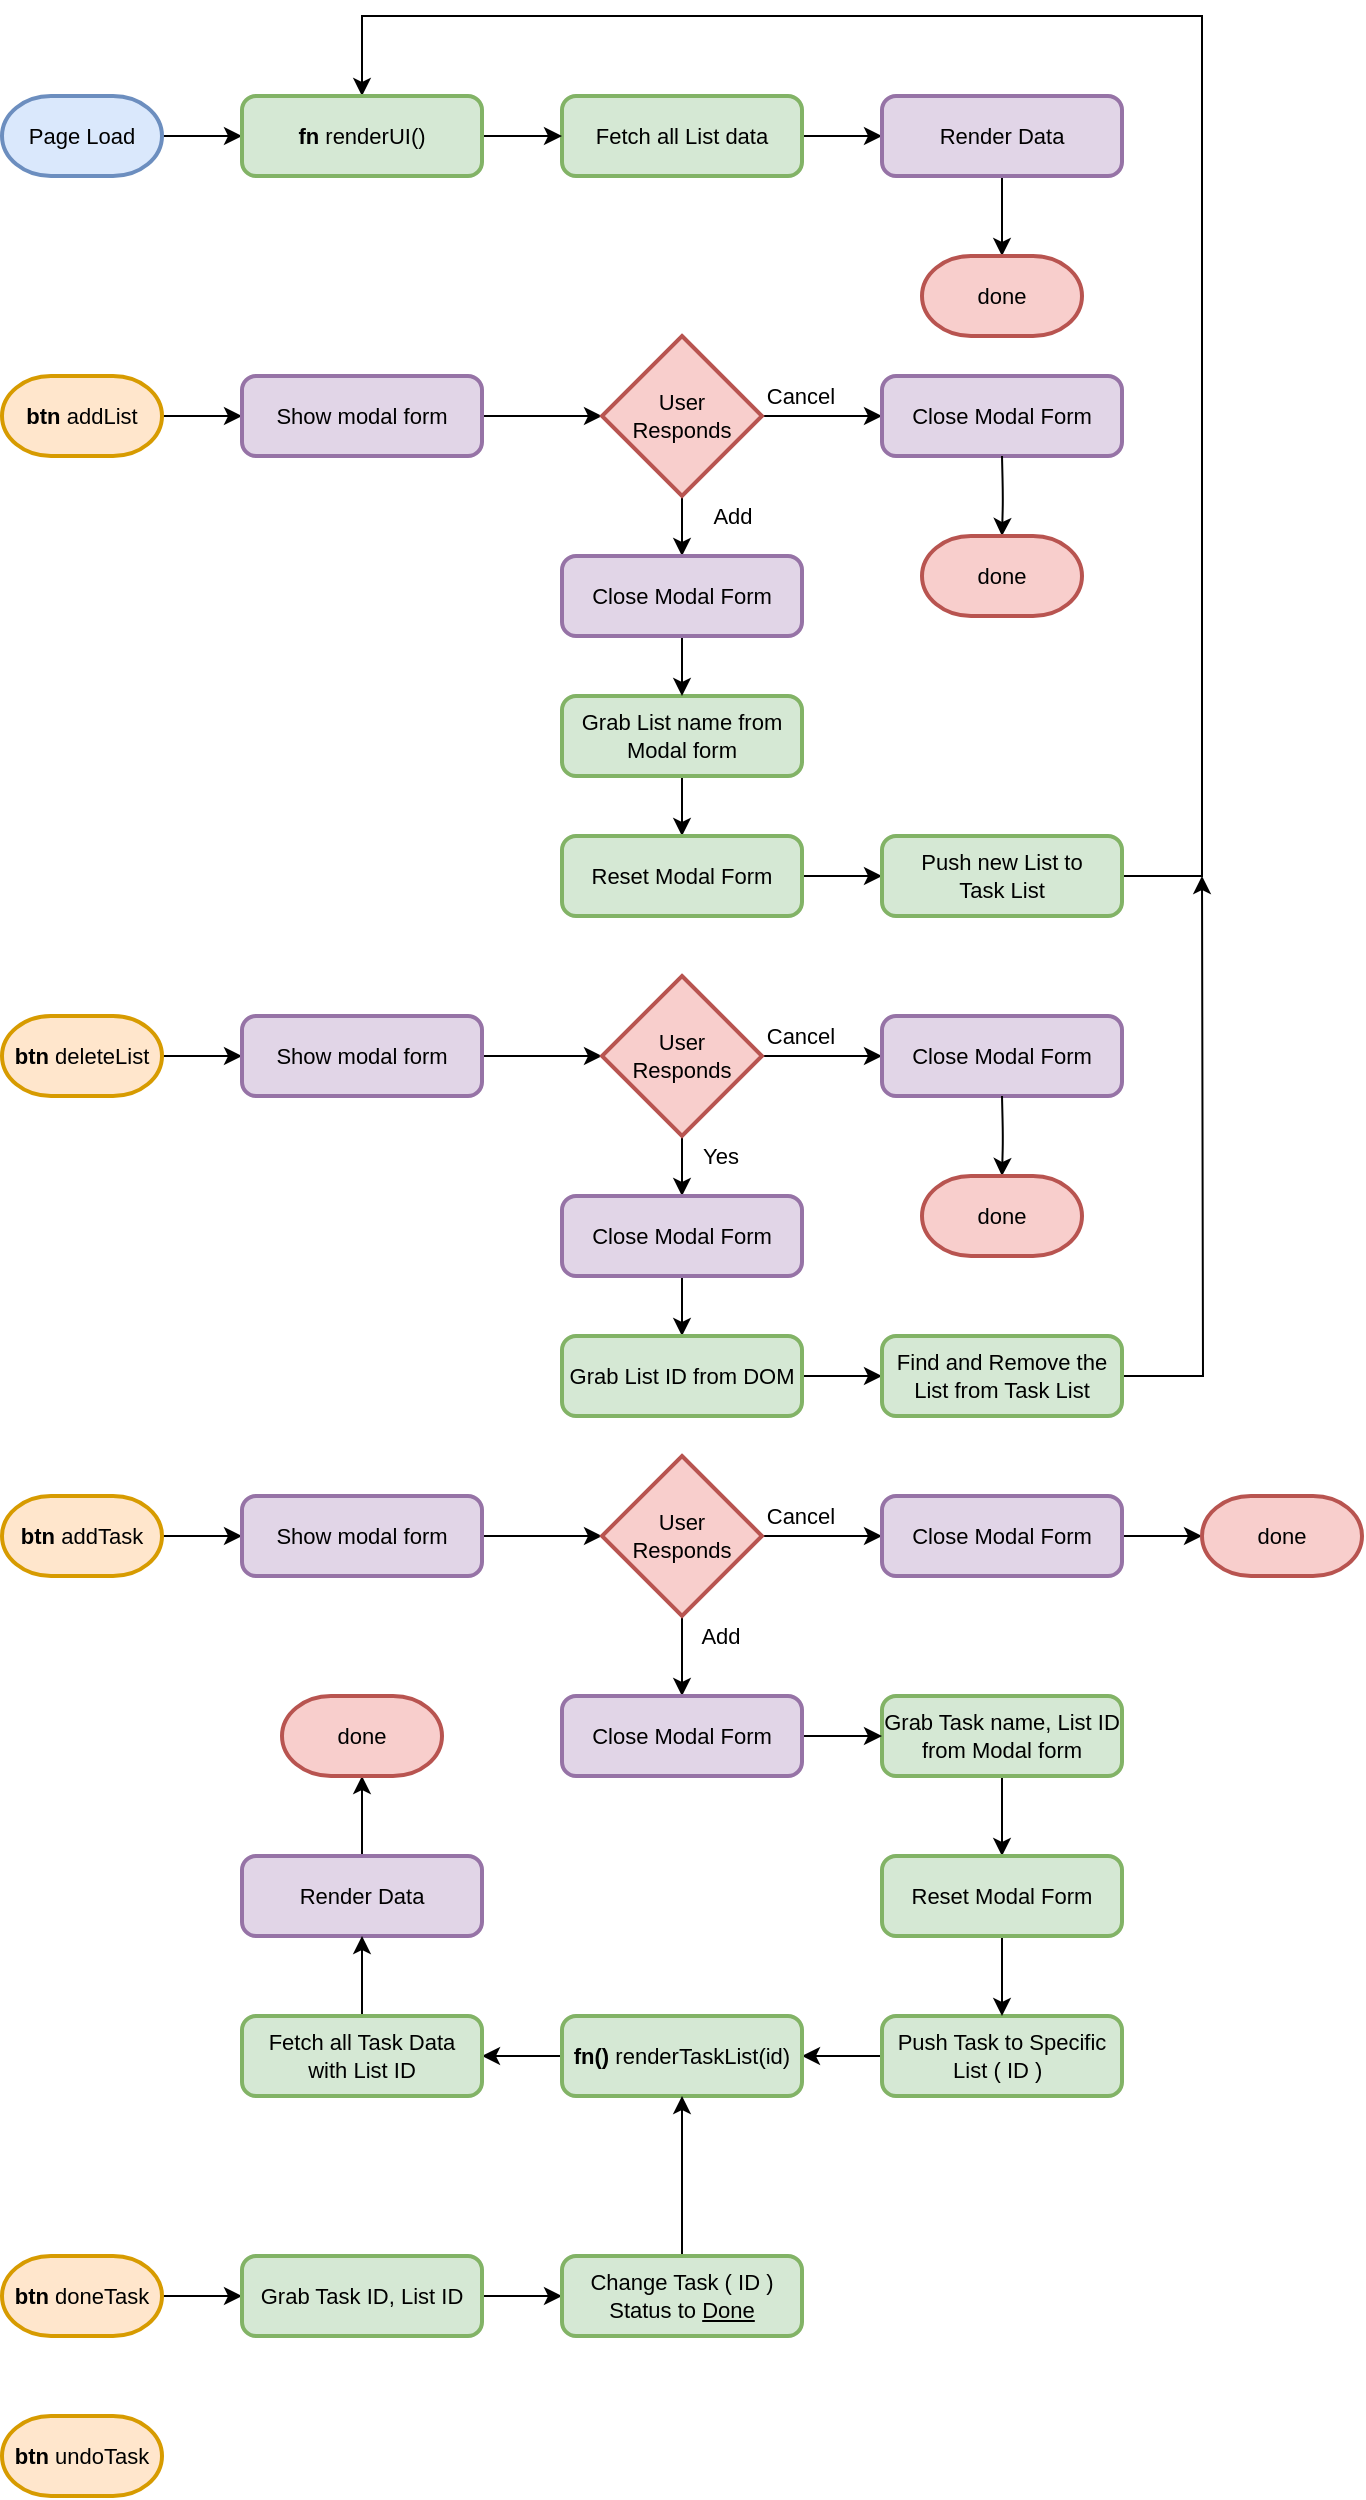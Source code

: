 <mxfile>
    <diagram id="C5RBs43oDa-KdzZeNtuy" name="Flow">
        <mxGraphModel dx="1668" dy="822" grid="1" gridSize="10" guides="1" tooltips="1" connect="1" arrows="1" fold="1" page="1" pageScale="1" pageWidth="827" pageHeight="1169" background="none" math="0" shadow="0">
            <root>
                <object label="" id="WIyWlLk6GJQsqaUBKTNV-0">
                    <mxCell/>
                </object>
                <mxCell id="WIyWlLk6GJQsqaUBKTNV-1" parent="WIyWlLk6GJQsqaUBKTNV-0"/>
                <mxCell id="PwTWBdAlO1dSS5UbrFO7-28" value="" style="edgeStyle=orthogonalEdgeStyle;orthogonalLoop=1;jettySize=auto;html=1;fontSize=11;fontColor=#000000;" parent="WIyWlLk6GJQsqaUBKTNV-1" source="PwTWBdAlO1dSS5UbrFO7-1" target="PwTWBdAlO1dSS5UbrFO7-27" edge="1">
                    <mxGeometry relative="1" as="geometry"/>
                </mxCell>
                <mxCell id="PwTWBdAlO1dSS5UbrFO7-1" value="Page Load" style="strokeWidth=2;html=1;shape=mxgraph.flowchart.terminator;whiteSpace=wrap;fontSize=11;fillColor=#dae8fc;strokeColor=#6c8ebf;fontStyle=0;rounded=1;fontColor=#000000;" parent="WIyWlLk6GJQsqaUBKTNV-1" vertex="1">
                    <mxGeometry x="40" y="80" width="80" height="40" as="geometry"/>
                </mxCell>
                <mxCell id="PwTWBdAlO1dSS5UbrFO7-5" value="" style="edgeStyle=orthogonalEdgeStyle;orthogonalLoop=1;jettySize=auto;html=1;fontColor=#000000;" parent="WIyWlLk6GJQsqaUBKTNV-1" source="PwTWBdAlO1dSS5UbrFO7-2" target="PwTWBdAlO1dSS5UbrFO7-4" edge="1">
                    <mxGeometry relative="1" as="geometry"/>
                </mxCell>
                <mxCell id="PwTWBdAlO1dSS5UbrFO7-2" value="Fetch all List data" style="whiteSpace=wrap;html=1;absoluteArcSize=1;arcSize=14;strokeWidth=2;fontSize=11;fillColor=#d5e8d4;strokeColor=#82b366;rounded=1;fontColor=#000000;" parent="WIyWlLk6GJQsqaUBKTNV-1" vertex="1">
                    <mxGeometry x="320" y="80" width="120" height="40" as="geometry"/>
                </mxCell>
                <mxCell id="PwTWBdAlO1dSS5UbrFO7-309" value="" style="edgeStyle=orthogonalEdgeStyle;orthogonalLoop=1;jettySize=auto;html=1;fontSize=11;fontColor=#000000;" parent="WIyWlLk6GJQsqaUBKTNV-1" source="PwTWBdAlO1dSS5UbrFO7-4" target="PwTWBdAlO1dSS5UbrFO7-308" edge="1">
                    <mxGeometry relative="1" as="geometry"/>
                </mxCell>
                <mxCell id="PwTWBdAlO1dSS5UbrFO7-4" value="Render Data" style="whiteSpace=wrap;html=1;absoluteArcSize=1;arcSize=14;strokeWidth=2;fontSize=11;fillColor=#e1d5e7;strokeColor=#9673a6;rounded=1;fontColor=#000000;" parent="WIyWlLk6GJQsqaUBKTNV-1" vertex="1">
                    <mxGeometry x="480" y="80" width="120" height="40" as="geometry"/>
                </mxCell>
                <mxCell id="PwTWBdAlO1dSS5UbrFO7-10" value="" style="edgeStyle=orthogonalEdgeStyle;orthogonalLoop=1;jettySize=auto;html=1;fontSize=11;fontColor=#000000;" parent="WIyWlLk6GJQsqaUBKTNV-1" source="PwTWBdAlO1dSS5UbrFO7-6" target="PwTWBdAlO1dSS5UbrFO7-9" edge="1">
                    <mxGeometry relative="1" as="geometry"/>
                </mxCell>
                <mxCell id="PwTWBdAlO1dSS5UbrFO7-6" value="&lt;b&gt;btn &lt;/b&gt;addList" style="strokeWidth=2;html=1;shape=mxgraph.flowchart.terminator;whiteSpace=wrap;fontSize=11;fillColor=#ffe6cc;strokeColor=#d79b00;rounded=1;fontColor=#000000;" parent="WIyWlLk6GJQsqaUBKTNV-1" vertex="1">
                    <mxGeometry x="40" y="220" width="80" height="40" as="geometry"/>
                </mxCell>
                <mxCell id="PwTWBdAlO1dSS5UbrFO7-12" value="" style="edgeStyle=orthogonalEdgeStyle;orthogonalLoop=1;jettySize=auto;html=1;fontSize=11;entryX=0;entryY=0.5;entryDx=0;entryDy=0;entryPerimeter=0;fontColor=#000000;" parent="WIyWlLk6GJQsqaUBKTNV-1" source="PwTWBdAlO1dSS5UbrFO7-9" target="PwTWBdAlO1dSS5UbrFO7-13" edge="1">
                    <mxGeometry relative="1" as="geometry">
                        <mxPoint x="250" y="410" as="targetPoint"/>
                    </mxGeometry>
                </mxCell>
                <mxCell id="PwTWBdAlO1dSS5UbrFO7-9" value="Show modal form" style="whiteSpace=wrap;html=1;absoluteArcSize=1;arcSize=14;strokeWidth=2;fontSize=11;fillColor=#e1d5e7;strokeColor=#9673a6;rounded=1;fontColor=#000000;" parent="WIyWlLk6GJQsqaUBKTNV-1" vertex="1">
                    <mxGeometry x="160" y="220" width="120" height="40" as="geometry"/>
                </mxCell>
                <mxCell id="PwTWBdAlO1dSS5UbrFO7-16" value="" style="edgeStyle=orthogonalEdgeStyle;orthogonalLoop=1;jettySize=auto;html=1;fontSize=11;fontColor=#000000;" parent="WIyWlLk6GJQsqaUBKTNV-1" source="PwTWBdAlO1dSS5UbrFO7-13" target="PwTWBdAlO1dSS5UbrFO7-14" edge="1">
                    <mxGeometry relative="1" as="geometry"/>
                </mxCell>
                <mxCell id="PwTWBdAlO1dSS5UbrFO7-327" style="edgeStyle=orthogonalEdgeStyle;orthogonalLoop=1;jettySize=auto;html=1;exitX=0.5;exitY=1;exitDx=0;exitDy=0;exitPerimeter=0;entryX=0.5;entryY=0;entryDx=0;entryDy=0;fontSize=11;fontColor=#000000;" parent="WIyWlLk6GJQsqaUBKTNV-1" source="PwTWBdAlO1dSS5UbrFO7-13" target="PwTWBdAlO1dSS5UbrFO7-33" edge="1">
                    <mxGeometry relative="1" as="geometry"/>
                </mxCell>
                <mxCell id="PwTWBdAlO1dSS5UbrFO7-13" value="User &lt;br&gt;Responds" style="strokeWidth=2;html=1;shape=mxgraph.flowchart.decision;whiteSpace=wrap;fontSize=11;fillColor=#f8cecc;strokeColor=#b85450;rounded=1;fontColor=#000000;" parent="WIyWlLk6GJQsqaUBKTNV-1" vertex="1">
                    <mxGeometry x="340" y="200" width="80" height="80" as="geometry"/>
                </mxCell>
                <mxCell id="PwTWBdAlO1dSS5UbrFO7-14" value="Close Modal Form" style="whiteSpace=wrap;html=1;absoluteArcSize=1;arcSize=14;strokeWidth=2;fontSize=11;fillColor=#e1d5e7;strokeColor=#9673a6;rounded=1;fontColor=#000000;" parent="WIyWlLk6GJQsqaUBKTNV-1" vertex="1">
                    <mxGeometry x="480" y="220" width="120" height="40" as="geometry"/>
                </mxCell>
                <mxCell id="PwTWBdAlO1dSS5UbrFO7-36" value="" style="edgeStyle=orthogonalEdgeStyle;orthogonalLoop=1;jettySize=auto;html=1;fontSize=11;fontColor=#000000;" parent="WIyWlLk6GJQsqaUBKTNV-1" source="PwTWBdAlO1dSS5UbrFO7-15" target="PwTWBdAlO1dSS5UbrFO7-20" edge="1">
                    <mxGeometry relative="1" as="geometry"/>
                </mxCell>
                <mxCell id="PwTWBdAlO1dSS5UbrFO7-15" value="Grab List name from Modal form" style="whiteSpace=wrap;html=1;absoluteArcSize=1;arcSize=14;strokeWidth=2;fontSize=11;fillColor=#d5e8d4;strokeColor=#82b366;rounded=1;fontColor=#000000;" parent="WIyWlLk6GJQsqaUBKTNV-1" vertex="1">
                    <mxGeometry x="320" y="380" width="120" height="40" as="geometry"/>
                </mxCell>
                <mxCell id="PwTWBdAlO1dSS5UbrFO7-17" value="Cancel" style="text;html=1;align=center;verticalAlign=middle;resizable=0;points=[];autosize=1;strokeColor=none;fillColor=none;fontSize=11;rounded=1;" parent="WIyWlLk6GJQsqaUBKTNV-1" vertex="1">
                    <mxGeometry x="414" y="220" width="50" height="20" as="geometry"/>
                </mxCell>
                <mxCell id="PwTWBdAlO1dSS5UbrFO7-19" value="Add" style="text;html=1;align=center;verticalAlign=middle;resizable=0;points=[];autosize=1;strokeColor=none;fillColor=none;fontSize=11;rounded=1;" parent="WIyWlLk6GJQsqaUBKTNV-1" vertex="1">
                    <mxGeometry x="390" y="280" width="30" height="20" as="geometry"/>
                </mxCell>
                <mxCell id="PwTWBdAlO1dSS5UbrFO7-25" value="" style="edgeStyle=orthogonalEdgeStyle;orthogonalLoop=1;jettySize=auto;html=1;fontSize=11;fontColor=#000000;" parent="WIyWlLk6GJQsqaUBKTNV-1" source="PwTWBdAlO1dSS5UbrFO7-20" target="PwTWBdAlO1dSS5UbrFO7-24" edge="1">
                    <mxGeometry relative="1" as="geometry"/>
                </mxCell>
                <mxCell id="PwTWBdAlO1dSS5UbrFO7-20" value="Reset Modal Form" style="whiteSpace=wrap;html=1;absoluteArcSize=1;arcSize=14;strokeWidth=2;fontSize=11;fillColor=#d5e8d4;strokeColor=#82b366;rounded=1;fontColor=#000000;" parent="WIyWlLk6GJQsqaUBKTNV-1" vertex="1">
                    <mxGeometry x="320" y="450" width="120" height="40" as="geometry"/>
                </mxCell>
                <mxCell id="PwTWBdAlO1dSS5UbrFO7-32" style="edgeStyle=orthogonalEdgeStyle;orthogonalLoop=1;jettySize=auto;html=1;exitX=1;exitY=0.5;exitDx=0;exitDy=0;entryX=0.5;entryY=0;entryDx=0;entryDy=0;fontSize=11;fontColor=#000000;rounded=0;" parent="WIyWlLk6GJQsqaUBKTNV-1" source="PwTWBdAlO1dSS5UbrFO7-24" target="PwTWBdAlO1dSS5UbrFO7-27" edge="1">
                    <mxGeometry relative="1" as="geometry">
                        <Array as="points">
                            <mxPoint x="640" y="470"/>
                            <mxPoint x="640" y="40"/>
                            <mxPoint x="220" y="40"/>
                        </Array>
                    </mxGeometry>
                </mxCell>
                <mxCell id="PwTWBdAlO1dSS5UbrFO7-24" value="Push new List to&lt;br&gt;Task List" style="whiteSpace=wrap;html=1;absoluteArcSize=1;arcSize=14;strokeWidth=2;fontSize=11;fillColor=#d5e8d4;strokeColor=#82b366;rounded=1;fontColor=#000000;" parent="WIyWlLk6GJQsqaUBKTNV-1" vertex="1">
                    <mxGeometry x="480" y="450" width="120" height="40" as="geometry"/>
                </mxCell>
                <mxCell id="PwTWBdAlO1dSS5UbrFO7-29" value="" style="edgeStyle=orthogonalEdgeStyle;orthogonalLoop=1;jettySize=auto;html=1;fontSize=11;fontColor=#000000;" parent="WIyWlLk6GJQsqaUBKTNV-1" source="PwTWBdAlO1dSS5UbrFO7-27" target="PwTWBdAlO1dSS5UbrFO7-2" edge="1">
                    <mxGeometry relative="1" as="geometry"/>
                </mxCell>
                <mxCell id="PwTWBdAlO1dSS5UbrFO7-27" value="&lt;b&gt;fn&lt;/b&gt; renderUI()" style="whiteSpace=wrap;html=1;absoluteArcSize=1;arcSize=14;strokeWidth=2;fontSize=11;fillColor=#d5e8d4;strokeColor=#82b366;rounded=1;fontColor=#000000;" parent="WIyWlLk6GJQsqaUBKTNV-1" vertex="1">
                    <mxGeometry x="160" y="80" width="120" height="40" as="geometry"/>
                </mxCell>
                <mxCell id="PwTWBdAlO1dSS5UbrFO7-35" value="" style="edgeStyle=orthogonalEdgeStyle;orthogonalLoop=1;jettySize=auto;html=1;fontSize=11;fontColor=#000000;" parent="WIyWlLk6GJQsqaUBKTNV-1" source="PwTWBdAlO1dSS5UbrFO7-33" target="PwTWBdAlO1dSS5UbrFO7-15" edge="1">
                    <mxGeometry relative="1" as="geometry"/>
                </mxCell>
                <mxCell id="PwTWBdAlO1dSS5UbrFO7-33" value="Close Modal Form" style="whiteSpace=wrap;html=1;absoluteArcSize=1;arcSize=14;strokeWidth=2;fontSize=11;fillColor=#e1d5e7;strokeColor=#9673a6;rounded=1;fontColor=#000000;" parent="WIyWlLk6GJQsqaUBKTNV-1" vertex="1">
                    <mxGeometry x="320" y="310" width="120" height="40" as="geometry"/>
                </mxCell>
                <mxCell id="PwTWBdAlO1dSS5UbrFO7-269" value="" style="edgeStyle=orthogonalEdgeStyle;orthogonalLoop=1;jettySize=auto;html=1;fontSize=11;fontColor=#000000;" parent="WIyWlLk6GJQsqaUBKTNV-1" source="PwTWBdAlO1dSS5UbrFO7-270" target="PwTWBdAlO1dSS5UbrFO7-272" edge="1">
                    <mxGeometry relative="1" as="geometry"/>
                </mxCell>
                <mxCell id="PwTWBdAlO1dSS5UbrFO7-270" value="&lt;b&gt;btn &lt;/b&gt;deleteList" style="strokeWidth=2;html=1;shape=mxgraph.flowchart.terminator;whiteSpace=wrap;fontSize=11;fillColor=#ffe6cc;strokeColor=#d79b00;rounded=1;fontColor=#000000;" parent="WIyWlLk6GJQsqaUBKTNV-1" vertex="1">
                    <mxGeometry x="40" y="540" width="80" height="40" as="geometry"/>
                </mxCell>
                <mxCell id="PwTWBdAlO1dSS5UbrFO7-271" value="" style="edgeStyle=orthogonalEdgeStyle;orthogonalLoop=1;jettySize=auto;html=1;fontSize=11;entryX=0;entryY=0.5;entryDx=0;entryDy=0;entryPerimeter=0;fontColor=#000000;" parent="WIyWlLk6GJQsqaUBKTNV-1" source="PwTWBdAlO1dSS5UbrFO7-272" target="PwTWBdAlO1dSS5UbrFO7-274" edge="1">
                    <mxGeometry relative="1" as="geometry">
                        <mxPoint x="250" y="730" as="targetPoint"/>
                    </mxGeometry>
                </mxCell>
                <mxCell id="PwTWBdAlO1dSS5UbrFO7-272" value="Show modal form" style="whiteSpace=wrap;html=1;absoluteArcSize=1;arcSize=14;strokeWidth=2;fontSize=11;fillColor=#e1d5e7;strokeColor=#9673a6;rounded=1;fontColor=#000000;" parent="WIyWlLk6GJQsqaUBKTNV-1" vertex="1">
                    <mxGeometry x="160" y="540" width="120" height="40" as="geometry"/>
                </mxCell>
                <mxCell id="PwTWBdAlO1dSS5UbrFO7-273" value="" style="edgeStyle=orthogonalEdgeStyle;orthogonalLoop=1;jettySize=auto;html=1;fontSize=11;fontColor=#000000;" parent="WIyWlLk6GJQsqaUBKTNV-1" source="PwTWBdAlO1dSS5UbrFO7-274" target="PwTWBdAlO1dSS5UbrFO7-275" edge="1">
                    <mxGeometry relative="1" as="geometry"/>
                </mxCell>
                <mxCell id="PwTWBdAlO1dSS5UbrFO7-322" style="edgeStyle=orthogonalEdgeStyle;orthogonalLoop=1;jettySize=auto;html=1;exitX=0.5;exitY=1;exitDx=0;exitDy=0;exitPerimeter=0;entryX=0.5;entryY=0;entryDx=0;entryDy=0;fontSize=11;fontColor=#000000;" parent="WIyWlLk6GJQsqaUBKTNV-1" source="PwTWBdAlO1dSS5UbrFO7-274" target="PwTWBdAlO1dSS5UbrFO7-278" edge="1">
                    <mxGeometry relative="1" as="geometry"/>
                </mxCell>
                <mxCell id="PwTWBdAlO1dSS5UbrFO7-274" value="User &lt;br&gt;Responds" style="strokeWidth=2;html=1;shape=mxgraph.flowchart.decision;whiteSpace=wrap;fontSize=11;fillColor=#f8cecc;strokeColor=#b85450;rounded=1;fontColor=#000000;" parent="WIyWlLk6GJQsqaUBKTNV-1" vertex="1">
                    <mxGeometry x="340" y="520" width="80" height="80" as="geometry"/>
                </mxCell>
                <mxCell id="PwTWBdAlO1dSS5UbrFO7-275" value="Close Modal Form" style="whiteSpace=wrap;html=1;absoluteArcSize=1;arcSize=14;strokeWidth=2;fontSize=11;fillColor=#e1d5e7;strokeColor=#9673a6;rounded=1;fontColor=#000000;" parent="WIyWlLk6GJQsqaUBKTNV-1" vertex="1">
                    <mxGeometry x="480" y="540" width="120" height="40" as="geometry"/>
                </mxCell>
                <mxCell id="PwTWBdAlO1dSS5UbrFO7-276" value="Cancel" style="text;html=1;align=center;verticalAlign=middle;resizable=0;points=[];autosize=1;strokeColor=none;fillColor=none;fontSize=11;rounded=1;" parent="WIyWlLk6GJQsqaUBKTNV-1" vertex="1">
                    <mxGeometry x="414" y="540" width="50" height="20" as="geometry"/>
                </mxCell>
                <mxCell id="PwTWBdAlO1dSS5UbrFO7-277" value="Yes" style="text;html=1;align=center;verticalAlign=middle;resizable=0;points=[];autosize=1;strokeColor=none;fillColor=none;fontSize=11;rounded=1;" parent="WIyWlLk6GJQsqaUBKTNV-1" vertex="1">
                    <mxGeometry x="384" y="600" width="30" height="20" as="geometry"/>
                </mxCell>
                <mxCell id="PwTWBdAlO1dSS5UbrFO7-325" style="edgeStyle=orthogonalEdgeStyle;orthogonalLoop=1;jettySize=auto;html=1;exitX=0.5;exitY=1;exitDx=0;exitDy=0;entryX=0.5;entryY=0;entryDx=0;entryDy=0;fontSize=11;fontColor=#000000;" parent="WIyWlLk6GJQsqaUBKTNV-1" source="PwTWBdAlO1dSS5UbrFO7-278" target="PwTWBdAlO1dSS5UbrFO7-280" edge="1">
                    <mxGeometry relative="1" as="geometry"/>
                </mxCell>
                <mxCell id="PwTWBdAlO1dSS5UbrFO7-278" value="Close Modal Form" style="whiteSpace=wrap;html=1;absoluteArcSize=1;arcSize=14;strokeWidth=2;fontSize=11;fillColor=#e1d5e7;strokeColor=#9673a6;rounded=1;fontColor=#000000;" parent="WIyWlLk6GJQsqaUBKTNV-1" vertex="1">
                    <mxGeometry x="320" y="630" width="120" height="40" as="geometry"/>
                </mxCell>
                <mxCell id="PwTWBdAlO1dSS5UbrFO7-284" value="" style="edgeStyle=orthogonalEdgeStyle;orthogonalLoop=1;jettySize=auto;html=1;fontSize=11;fontColor=#000000;" parent="WIyWlLk6GJQsqaUBKTNV-1" source="PwTWBdAlO1dSS5UbrFO7-280" target="PwTWBdAlO1dSS5UbrFO7-281" edge="1">
                    <mxGeometry relative="1" as="geometry"/>
                </mxCell>
                <mxCell id="PwTWBdAlO1dSS5UbrFO7-280" value="Grab List ID from DOM" style="whiteSpace=wrap;html=1;absoluteArcSize=1;arcSize=14;strokeWidth=2;fontSize=11;fillColor=#d5e8d4;strokeColor=#82b366;rounded=1;fontColor=#000000;" parent="WIyWlLk6GJQsqaUBKTNV-1" vertex="1">
                    <mxGeometry x="320" y="700" width="120" height="40" as="geometry"/>
                </mxCell>
                <mxCell id="PwTWBdAlO1dSS5UbrFO7-285" style="edgeStyle=orthogonalEdgeStyle;orthogonalLoop=1;jettySize=auto;html=1;exitX=1;exitY=0.5;exitDx=0;exitDy=0;fontSize=11;fontColor=#000000;rounded=0;" parent="WIyWlLk6GJQsqaUBKTNV-1" source="PwTWBdAlO1dSS5UbrFO7-281" edge="1">
                    <mxGeometry relative="1" as="geometry">
                        <mxPoint x="640" y="470" as="targetPoint"/>
                    </mxGeometry>
                </mxCell>
                <mxCell id="PwTWBdAlO1dSS5UbrFO7-281" value="Find and Remove the List from Task List" style="whiteSpace=wrap;html=1;absoluteArcSize=1;arcSize=14;strokeWidth=2;fontSize=11;fillColor=#d5e8d4;strokeColor=#82b366;rounded=1;fontColor=#000000;" parent="WIyWlLk6GJQsqaUBKTNV-1" vertex="1">
                    <mxGeometry x="480" y="700" width="120" height="40" as="geometry"/>
                </mxCell>
                <mxCell id="PwTWBdAlO1dSS5UbrFO7-286" value="" style="edgeStyle=orthogonalEdgeStyle;orthogonalLoop=1;jettySize=auto;html=1;fontSize=11;fontColor=#000000;" parent="WIyWlLk6GJQsqaUBKTNV-1" source="PwTWBdAlO1dSS5UbrFO7-287" target="PwTWBdAlO1dSS5UbrFO7-288" edge="1">
                    <mxGeometry relative="1" as="geometry"/>
                </mxCell>
                <mxCell id="PwTWBdAlO1dSS5UbrFO7-287" value="&lt;b&gt;btn &lt;/b&gt;addTask" style="strokeWidth=2;html=1;shape=mxgraph.flowchart.terminator;whiteSpace=wrap;fontSize=11;fillColor=#ffe6cc;strokeColor=#d79b00;rounded=1;fontColor=#000000;" parent="WIyWlLk6GJQsqaUBKTNV-1" vertex="1">
                    <mxGeometry x="40" y="780" width="80" height="40" as="geometry"/>
                </mxCell>
                <mxCell id="PwTWBdAlO1dSS5UbrFO7-302" value="" style="edgeStyle=orthogonalEdgeStyle;orthogonalLoop=1;jettySize=auto;html=1;fontSize=11;fontColor=#000000;" parent="WIyWlLk6GJQsqaUBKTNV-1" source="PwTWBdAlO1dSS5UbrFO7-288" target="PwTWBdAlO1dSS5UbrFO7-290" edge="1">
                    <mxGeometry relative="1" as="geometry"/>
                </mxCell>
                <mxCell id="PwTWBdAlO1dSS5UbrFO7-288" value="Show modal form" style="whiteSpace=wrap;html=1;absoluteArcSize=1;arcSize=14;strokeWidth=2;fontSize=11;fillColor=#e1d5e7;strokeColor=#9673a6;rounded=1;fontColor=#000000;" parent="WIyWlLk6GJQsqaUBKTNV-1" vertex="1">
                    <mxGeometry x="160" y="780" width="120" height="40" as="geometry"/>
                </mxCell>
                <mxCell id="PwTWBdAlO1dSS5UbrFO7-289" value="" style="edgeStyle=orthogonalEdgeStyle;orthogonalLoop=1;jettySize=auto;html=1;fontSize=11;fontColor=#000000;" parent="WIyWlLk6GJQsqaUBKTNV-1" source="PwTWBdAlO1dSS5UbrFO7-290" target="PwTWBdAlO1dSS5UbrFO7-291" edge="1">
                    <mxGeometry relative="1" as="geometry"/>
                </mxCell>
                <mxCell id="PwTWBdAlO1dSS5UbrFO7-323" style="edgeStyle=orthogonalEdgeStyle;orthogonalLoop=1;jettySize=auto;html=1;exitX=0.5;exitY=1;exitDx=0;exitDy=0;exitPerimeter=0;entryX=0.5;entryY=0;entryDx=0;entryDy=0;fontSize=11;fontColor=#000000;" parent="WIyWlLk6GJQsqaUBKTNV-1" source="PwTWBdAlO1dSS5UbrFO7-290" target="PwTWBdAlO1dSS5UbrFO7-300" edge="1">
                    <mxGeometry relative="1" as="geometry"/>
                </mxCell>
                <mxCell id="PwTWBdAlO1dSS5UbrFO7-290" value="User &lt;br&gt;Responds" style="strokeWidth=2;html=1;shape=mxgraph.flowchart.decision;whiteSpace=wrap;fontSize=11;fillColor=#f8cecc;strokeColor=#b85450;rounded=1;fontColor=#000000;" parent="WIyWlLk6GJQsqaUBKTNV-1" vertex="1">
                    <mxGeometry x="340" y="760" width="80" height="80" as="geometry"/>
                </mxCell>
                <mxCell id="PwTWBdAlO1dSS5UbrFO7-318" value="" style="edgeStyle=orthogonalEdgeStyle;orthogonalLoop=1;jettySize=auto;html=1;fontSize=11;fontColor=#000000;" parent="WIyWlLk6GJQsqaUBKTNV-1" source="PwTWBdAlO1dSS5UbrFO7-291" target="PwTWBdAlO1dSS5UbrFO7-317" edge="1">
                    <mxGeometry relative="1" as="geometry"/>
                </mxCell>
                <mxCell id="PwTWBdAlO1dSS5UbrFO7-291" value="Close Modal Form" style="whiteSpace=wrap;html=1;absoluteArcSize=1;arcSize=14;strokeWidth=2;fontSize=11;fillColor=#e1d5e7;strokeColor=#9673a6;rounded=1;fontColor=#000000;" parent="WIyWlLk6GJQsqaUBKTNV-1" vertex="1">
                    <mxGeometry x="480" y="780" width="120" height="40" as="geometry"/>
                </mxCell>
                <mxCell id="PwTWBdAlO1dSS5UbrFO7-329" value="" style="edgeStyle=orthogonalEdgeStyle;orthogonalLoop=1;jettySize=auto;html=1;fontSize=11;fontColor=#000000;" parent="WIyWlLk6GJQsqaUBKTNV-1" source="PwTWBdAlO1dSS5UbrFO7-293" target="PwTWBdAlO1dSS5UbrFO7-328" edge="1">
                    <mxGeometry relative="1" as="geometry"/>
                </mxCell>
                <mxCell id="PwTWBdAlO1dSS5UbrFO7-293" value="Grab Task name, List ID from Modal form" style="whiteSpace=wrap;html=1;absoluteArcSize=1;arcSize=14;strokeWidth=2;fontSize=11;fillColor=#d5e8d4;strokeColor=#82b366;rounded=1;fontColor=#000000;" parent="WIyWlLk6GJQsqaUBKTNV-1" vertex="1">
                    <mxGeometry x="480" y="880" width="120" height="40" as="geometry"/>
                </mxCell>
                <mxCell id="PwTWBdAlO1dSS5UbrFO7-294" value="Cancel" style="text;html=1;align=center;verticalAlign=middle;resizable=0;points=[];autosize=1;strokeColor=none;fillColor=none;fontSize=11;rounded=1;" parent="WIyWlLk6GJQsqaUBKTNV-1" vertex="1">
                    <mxGeometry x="414" y="780" width="50" height="20" as="geometry"/>
                </mxCell>
                <mxCell id="PwTWBdAlO1dSS5UbrFO7-295" value="Add" style="text;html=1;align=center;verticalAlign=middle;resizable=0;points=[];autosize=1;strokeColor=none;fillColor=none;fontSize=11;rounded=1;" parent="WIyWlLk6GJQsqaUBKTNV-1" vertex="1">
                    <mxGeometry x="384" y="840" width="30" height="20" as="geometry"/>
                </mxCell>
                <mxCell id="PwTWBdAlO1dSS5UbrFO7-296" value="" style="edgeStyle=orthogonalEdgeStyle;orthogonalLoop=1;jettySize=auto;html=1;fontSize=11;fontColor=#000000;" parent="WIyWlLk6GJQsqaUBKTNV-1" source="PwTWBdAlO1dSS5UbrFO7-297" target="PwTWBdAlO1dSS5UbrFO7-298" edge="1">
                    <mxGeometry relative="1" as="geometry"/>
                </mxCell>
                <mxCell id="PwTWBdAlO1dSS5UbrFO7-297" value="Push Task to Specific List ( ID )&lt;span style=&quot;white-space: pre&quot;&gt;&#9;&lt;/span&gt;" style="whiteSpace=wrap;html=1;absoluteArcSize=1;arcSize=14;strokeWidth=2;fontSize=11;fillColor=#d5e8d4;strokeColor=#82b366;rounded=1;fontColor=#000000;" parent="WIyWlLk6GJQsqaUBKTNV-1" vertex="1">
                    <mxGeometry x="480" y="1040" width="120" height="40" as="geometry"/>
                </mxCell>
                <mxCell id="PwTWBdAlO1dSS5UbrFO7-307" value="" style="edgeStyle=orthogonalEdgeStyle;orthogonalLoop=1;jettySize=auto;html=1;fontSize=11;fontColor=#000000;" parent="WIyWlLk6GJQsqaUBKTNV-1" source="PwTWBdAlO1dSS5UbrFO7-298" target="PwTWBdAlO1dSS5UbrFO7-305" edge="1">
                    <mxGeometry relative="1" as="geometry"/>
                </mxCell>
                <mxCell id="PwTWBdAlO1dSS5UbrFO7-298" value="&lt;b&gt;fn()&lt;/b&gt; renderTaskList(id)" style="whiteSpace=wrap;html=1;absoluteArcSize=1;arcSize=14;strokeWidth=2;fontSize=11;fillColor=#d5e8d4;strokeColor=#82b366;rounded=1;fontColor=#000000;" parent="WIyWlLk6GJQsqaUBKTNV-1" vertex="1">
                    <mxGeometry x="320" y="1040" width="120" height="40" as="geometry"/>
                </mxCell>
                <mxCell id="PwTWBdAlO1dSS5UbrFO7-299" value="" style="edgeStyle=orthogonalEdgeStyle;orthogonalLoop=1;jettySize=auto;html=1;fontSize=11;fontColor=#000000;" parent="WIyWlLk6GJQsqaUBKTNV-1" source="PwTWBdAlO1dSS5UbrFO7-300" target="PwTWBdAlO1dSS5UbrFO7-293" edge="1">
                    <mxGeometry relative="1" as="geometry"/>
                </mxCell>
                <mxCell id="PwTWBdAlO1dSS5UbrFO7-300" value="Close Modal Form" style="whiteSpace=wrap;html=1;absoluteArcSize=1;arcSize=14;strokeWidth=2;fontSize=11;fillColor=#e1d5e7;strokeColor=#9673a6;rounded=1;fontColor=#000000;" parent="WIyWlLk6GJQsqaUBKTNV-1" vertex="1">
                    <mxGeometry x="320" y="880" width="120" height="40" as="geometry"/>
                </mxCell>
                <mxCell id="PwTWBdAlO1dSS5UbrFO7-311" value="" style="edgeStyle=orthogonalEdgeStyle;orthogonalLoop=1;jettySize=auto;html=1;fontSize=11;fontColor=#000000;" parent="WIyWlLk6GJQsqaUBKTNV-1" source="PwTWBdAlO1dSS5UbrFO7-303" target="PwTWBdAlO1dSS5UbrFO7-310" edge="1">
                    <mxGeometry relative="1" as="geometry"/>
                </mxCell>
                <mxCell id="PwTWBdAlO1dSS5UbrFO7-303" value="Render Data" style="whiteSpace=wrap;html=1;absoluteArcSize=1;arcSize=14;strokeWidth=2;fontSize=11;fillColor=#e1d5e7;strokeColor=#9673a6;rounded=1;fontColor=#000000;" parent="WIyWlLk6GJQsqaUBKTNV-1" vertex="1">
                    <mxGeometry x="160" y="960" width="120" height="40" as="geometry"/>
                </mxCell>
                <mxCell id="PwTWBdAlO1dSS5UbrFO7-306" value="" style="edgeStyle=orthogonalEdgeStyle;orthogonalLoop=1;jettySize=auto;html=1;fontSize=11;fontColor=#000000;" parent="WIyWlLk6GJQsqaUBKTNV-1" source="PwTWBdAlO1dSS5UbrFO7-305" target="PwTWBdAlO1dSS5UbrFO7-303" edge="1">
                    <mxGeometry relative="1" as="geometry"/>
                </mxCell>
                <mxCell id="PwTWBdAlO1dSS5UbrFO7-305" value="Fetch all Task Data &lt;br&gt;with List ID" style="whiteSpace=wrap;html=1;absoluteArcSize=1;arcSize=14;strokeWidth=2;fontSize=11;fillColor=#d5e8d4;strokeColor=#82b366;rounded=1;fontColor=#000000;" parent="WIyWlLk6GJQsqaUBKTNV-1" vertex="1">
                    <mxGeometry x="160" y="1040" width="120" height="40" as="geometry"/>
                </mxCell>
                <mxCell id="PwTWBdAlO1dSS5UbrFO7-308" value="done" style="strokeWidth=2;html=1;shape=mxgraph.flowchart.terminator;whiteSpace=wrap;fontSize=11;fillColor=#f8cecc;strokeColor=#b85450;rounded=1;fontColor=#000000;" parent="WIyWlLk6GJQsqaUBKTNV-1" vertex="1">
                    <mxGeometry x="500" y="160" width="80" height="40" as="geometry"/>
                </mxCell>
                <mxCell id="PwTWBdAlO1dSS5UbrFO7-310" value="done" style="strokeWidth=2;html=1;shape=mxgraph.flowchart.terminator;whiteSpace=wrap;fontSize=11;fillColor=#f8cecc;strokeColor=#b85450;rounded=1;fontColor=#000000;" parent="WIyWlLk6GJQsqaUBKTNV-1" vertex="1">
                    <mxGeometry x="180" y="880" width="80" height="40" as="geometry"/>
                </mxCell>
                <mxCell id="PwTWBdAlO1dSS5UbrFO7-312" value="" style="edgeStyle=orthogonalEdgeStyle;orthogonalLoop=1;jettySize=auto;html=1;fontSize=11;fontColor=#000000;" parent="WIyWlLk6GJQsqaUBKTNV-1" target="PwTWBdAlO1dSS5UbrFO7-313" edge="1">
                    <mxGeometry relative="1" as="geometry">
                        <mxPoint x="540" y="260" as="sourcePoint"/>
                    </mxGeometry>
                </mxCell>
                <mxCell id="PwTWBdAlO1dSS5UbrFO7-313" value="done" style="strokeWidth=2;html=1;shape=mxgraph.flowchart.terminator;whiteSpace=wrap;fontSize=11;fillColor=#f8cecc;strokeColor=#b85450;rounded=1;fontColor=#000000;" parent="WIyWlLk6GJQsqaUBKTNV-1" vertex="1">
                    <mxGeometry x="500" y="300" width="80" height="40" as="geometry"/>
                </mxCell>
                <mxCell id="PwTWBdAlO1dSS5UbrFO7-314" value="" style="edgeStyle=orthogonalEdgeStyle;orthogonalLoop=1;jettySize=auto;html=1;fontSize=11;fontColor=#000000;" parent="WIyWlLk6GJQsqaUBKTNV-1" target="PwTWBdAlO1dSS5UbrFO7-315" edge="1">
                    <mxGeometry relative="1" as="geometry">
                        <mxPoint x="540" y="580" as="sourcePoint"/>
                    </mxGeometry>
                </mxCell>
                <mxCell id="PwTWBdAlO1dSS5UbrFO7-315" value="done" style="strokeWidth=2;html=1;shape=mxgraph.flowchart.terminator;whiteSpace=wrap;fontSize=11;fillColor=#f8cecc;strokeColor=#b85450;rounded=1;fontColor=#000000;" parent="WIyWlLk6GJQsqaUBKTNV-1" vertex="1">
                    <mxGeometry x="500" y="620" width="80" height="40" as="geometry"/>
                </mxCell>
                <mxCell id="PwTWBdAlO1dSS5UbrFO7-317" value="done" style="strokeWidth=2;html=1;shape=mxgraph.flowchart.terminator;whiteSpace=wrap;fontSize=11;fillColor=#f8cecc;strokeColor=#b85450;rounded=1;fontColor=#000000;" parent="WIyWlLk6GJQsqaUBKTNV-1" vertex="1">
                    <mxGeometry x="640" y="780" width="80" height="40" as="geometry"/>
                </mxCell>
                <mxCell id="PwTWBdAlO1dSS5UbrFO7-330" value="" style="edgeStyle=orthogonalEdgeStyle;orthogonalLoop=1;jettySize=auto;html=1;fontSize=11;fontColor=#000000;" parent="WIyWlLk6GJQsqaUBKTNV-1" source="PwTWBdAlO1dSS5UbrFO7-328" target="PwTWBdAlO1dSS5UbrFO7-297" edge="1">
                    <mxGeometry relative="1" as="geometry"/>
                </mxCell>
                <mxCell id="PwTWBdAlO1dSS5UbrFO7-328" value="Reset Modal Form" style="whiteSpace=wrap;html=1;absoluteArcSize=1;arcSize=14;strokeWidth=2;fontSize=11;fillColor=#d5e8d4;strokeColor=#82b366;rounded=1;fontColor=#000000;" parent="WIyWlLk6GJQsqaUBKTNV-1" vertex="1">
                    <mxGeometry x="480" y="960" width="120" height="40" as="geometry"/>
                </mxCell>
                <mxCell id="PwTWBdAlO1dSS5UbrFO7-334" value="" style="edgeStyle=orthogonalEdgeStyle;orthogonalLoop=1;jettySize=auto;html=1;fontSize=11;fontColor=#000000;" parent="WIyWlLk6GJQsqaUBKTNV-1" source="PwTWBdAlO1dSS5UbrFO7-332" target="PwTWBdAlO1dSS5UbrFO7-333" edge="1">
                    <mxGeometry relative="1" as="geometry"/>
                </mxCell>
                <mxCell id="PwTWBdAlO1dSS5UbrFO7-332" value="&lt;b&gt;btn &lt;/b&gt;doneTask" style="strokeWidth=2;html=1;shape=mxgraph.flowchart.terminator;whiteSpace=wrap;fontSize=11;fillColor=#ffe6cc;strokeColor=#d79b00;rounded=1;fontColor=#000000;" parent="WIyWlLk6GJQsqaUBKTNV-1" vertex="1">
                    <mxGeometry x="40" y="1160" width="80" height="40" as="geometry"/>
                </mxCell>
                <mxCell id="PwTWBdAlO1dSS5UbrFO7-336" value="" style="edgeStyle=orthogonalEdgeStyle;orthogonalLoop=1;jettySize=auto;html=1;fontSize=11;fontColor=#000000;" parent="WIyWlLk6GJQsqaUBKTNV-1" source="PwTWBdAlO1dSS5UbrFO7-333" target="PwTWBdAlO1dSS5UbrFO7-335" edge="1">
                    <mxGeometry relative="1" as="geometry"/>
                </mxCell>
                <mxCell id="PwTWBdAlO1dSS5UbrFO7-333" value="Grab Task ID, List ID" style="whiteSpace=wrap;html=1;absoluteArcSize=1;arcSize=14;strokeWidth=2;fontSize=11;fillColor=#d5e8d4;strokeColor=#82b366;rounded=1;fontColor=#000000;" parent="WIyWlLk6GJQsqaUBKTNV-1" vertex="1">
                    <mxGeometry x="160" y="1160" width="120" height="40" as="geometry"/>
                </mxCell>
                <mxCell id="PwTWBdAlO1dSS5UbrFO7-337" value="" style="edgeStyle=orthogonalEdgeStyle;orthogonalLoop=1;jettySize=auto;html=1;fontSize=11;fontColor=#000000;" parent="WIyWlLk6GJQsqaUBKTNV-1" source="PwTWBdAlO1dSS5UbrFO7-335" target="PwTWBdAlO1dSS5UbrFO7-298" edge="1">
                    <mxGeometry relative="1" as="geometry"/>
                </mxCell>
                <mxCell id="PwTWBdAlO1dSS5UbrFO7-335" value="Change Task ( ID ) Status to &lt;u&gt;Done&lt;/u&gt;" style="whiteSpace=wrap;html=1;absoluteArcSize=1;arcSize=14;strokeWidth=2;fontSize=11;fillColor=#d5e8d4;strokeColor=#82b366;rounded=1;fontColor=#000000;" parent="WIyWlLk6GJQsqaUBKTNV-1" vertex="1">
                    <mxGeometry x="320" y="1160" width="120" height="40" as="geometry"/>
                </mxCell>
                <mxCell id="PwTWBdAlO1dSS5UbrFO7-338" value="&lt;b&gt;btn &lt;/b&gt;undoTask" style="strokeWidth=2;html=1;shape=mxgraph.flowchart.terminator;whiteSpace=wrap;fontSize=11;fillColor=#ffe6cc;strokeColor=#d79b00;rounded=1;fontColor=#000000;" parent="WIyWlLk6GJQsqaUBKTNV-1" vertex="1">
                    <mxGeometry x="40" y="1240" width="80" height="40" as="geometry"/>
                </mxCell>
            </root>
        </mxGraphModel>
    </diagram>
</mxfile>